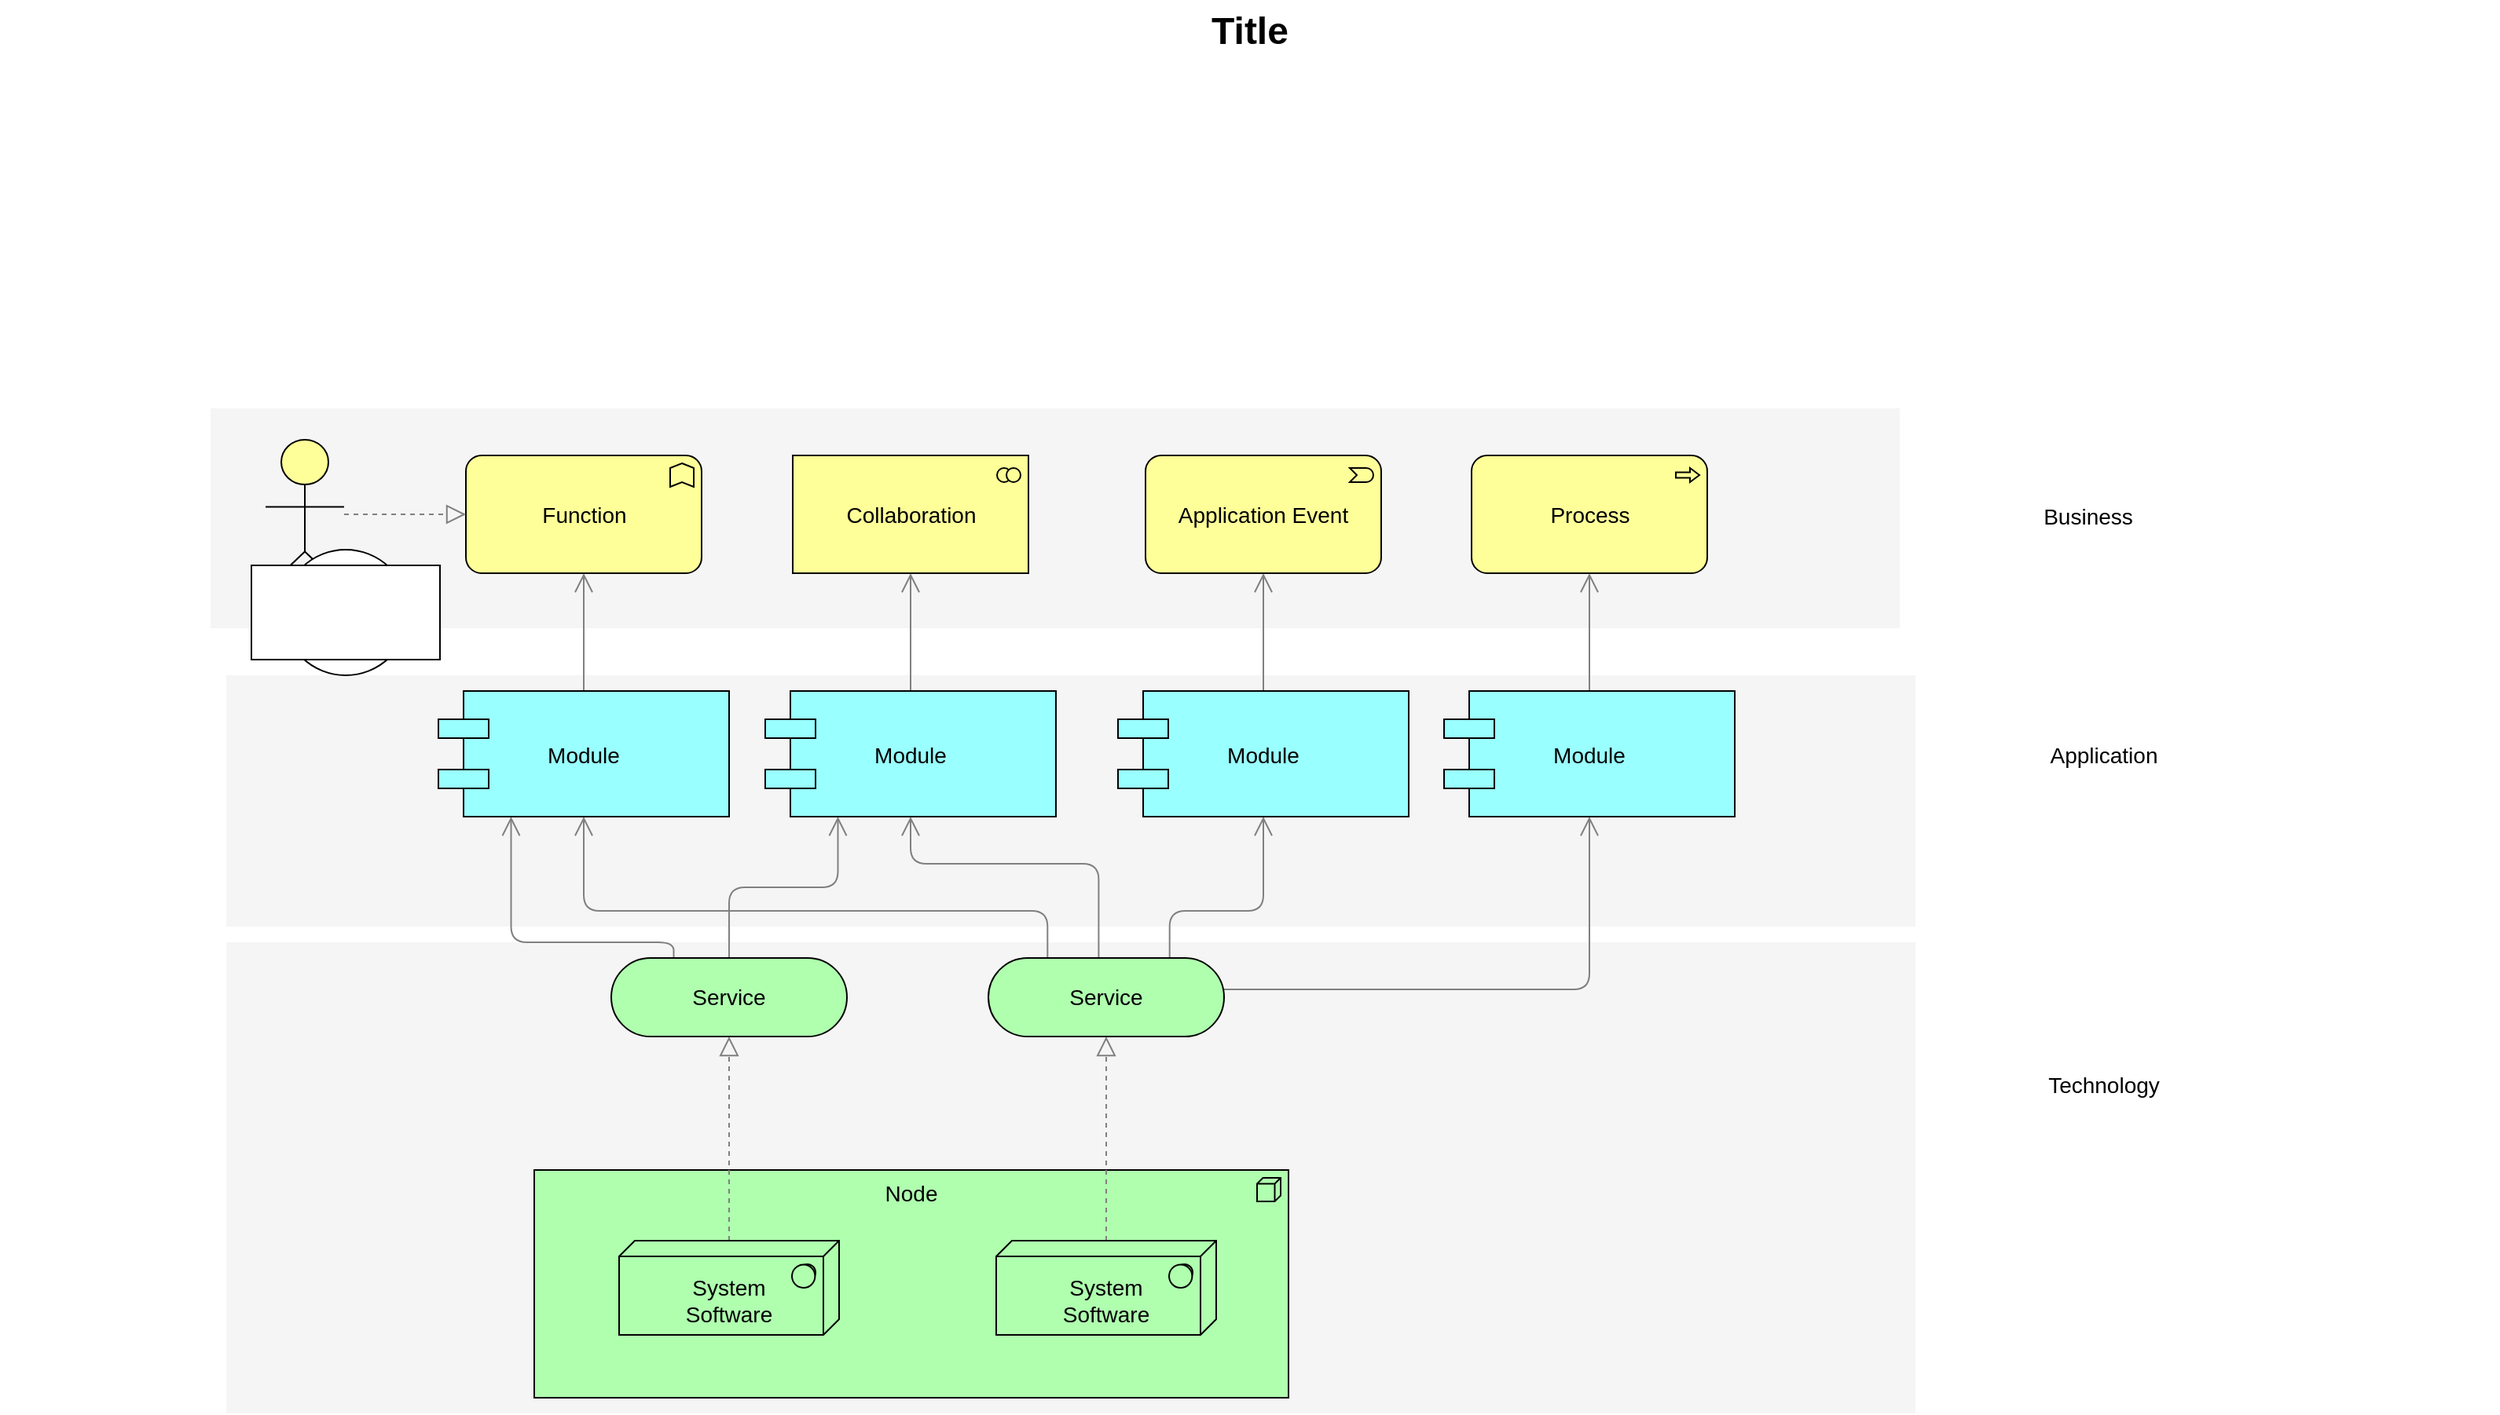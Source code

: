 <mxfile version="14.2.4" type="github">
  <diagram id="6I0OCvxSQrVGMHxT2VVA" name="Page-1">
    <mxGraphModel dx="868" dy="435" grid="1" gridSize="10" guides="1" tooltips="1" connect="1" arrows="1" fold="1" page="1" pageScale="1" pageWidth="850" pageHeight="1100" math="0" shadow="0">
      <root>
        <mxCell id="0" />
        <mxCell id="1" parent="0" />
        <mxCell id="dKdSaXE48SgPbhcamS2K-30" value="" style="whiteSpace=wrap;html=1;strokeColor=none;strokeWidth=1;fillColor=#f5f5f5;fontSize=14;" parent="1" vertex="1">
          <mxGeometry x="194" y="670" width="1075" height="300" as="geometry" />
        </mxCell>
        <mxCell id="dKdSaXE48SgPbhcamS2K-31" value="" style="whiteSpace=wrap;html=1;strokeColor=none;strokeWidth=1;fillColor=#f5f5f5;fontSize=14;" parent="1" vertex="1">
          <mxGeometry x="194" y="500" width="1075" height="160" as="geometry" />
        </mxCell>
        <mxCell id="dKdSaXE48SgPbhcamS2K-32" value="" style="whiteSpace=wrap;html=1;strokeColor=none;strokeWidth=1;fillColor=#f5f5f5;fontSize=14;" parent="1" vertex="1">
          <mxGeometry x="184" y="330" width="1075" height="140" as="geometry" />
        </mxCell>
        <mxCell id="dKdSaXE48SgPbhcamS2K-33" value="Node" style="html=1;whiteSpace=wrap;fillColor=#AFFFAF;shape=mxgraph.archimate3.application;appType=node;archiType=square;fontSize=14;verticalAlign=top;" parent="1" vertex="1">
          <mxGeometry x="390" y="815" width="480" height="145" as="geometry" />
        </mxCell>
        <mxCell id="dKdSaXE48SgPbhcamS2K-34" style="edgeStyle=elbowEdgeStyle;rounded=1;elbow=vertical;html=1;startSize=10;endArrow=block;endFill=0;endSize=10;jettySize=auto;orthogonalLoop=1;strokeColor=#808080;fontSize=14;dashed=1;" parent="1" source="dKdSaXE48SgPbhcamS2K-35" target="dKdSaXE48SgPbhcamS2K-40" edge="1">
          <mxGeometry relative="1" as="geometry" />
        </mxCell>
        <mxCell id="dKdSaXE48SgPbhcamS2K-35" value="&lt;div&gt;&lt;br&gt;&lt;/div&gt;System&lt;div&gt;Software&lt;/div&gt;" style="html=1;whiteSpace=wrap;fillColor=#AFFFAF;shape=mxgraph.archimate3.tech;techType=sysSw;fontSize=14;" parent="1" vertex="1">
          <mxGeometry x="444" y="860" width="140" height="60" as="geometry" />
        </mxCell>
        <mxCell id="dKdSaXE48SgPbhcamS2K-36" style="edgeStyle=elbowEdgeStyle;rounded=1;elbow=vertical;html=1;startSize=10;endArrow=block;endFill=0;endSize=10;jettySize=auto;orthogonalLoop=1;strokeColor=#808080;fontSize=14;dashed=1;" parent="1" source="dKdSaXE48SgPbhcamS2K-37" target="dKdSaXE48SgPbhcamS2K-45" edge="1">
          <mxGeometry relative="1" as="geometry" />
        </mxCell>
        <mxCell id="dKdSaXE48SgPbhcamS2K-37" value="&lt;div&gt;&lt;br&gt;&lt;/div&gt;&lt;div&gt;&lt;span&gt;System&lt;/span&gt;&lt;div&gt;Software&lt;/div&gt;&lt;/div&gt;" style="html=1;whiteSpace=wrap;fillColor=#AFFFAF;shape=mxgraph.archimate3.tech;techType=sysSw;fontSize=14;" parent="1" vertex="1">
          <mxGeometry x="684" y="860" width="140" height="60" as="geometry" />
        </mxCell>
        <mxCell id="dKdSaXE48SgPbhcamS2K-38" style="edgeStyle=elbowEdgeStyle;rounded=1;elbow=vertical;html=1;startSize=10;endArrow=open;endFill=0;endSize=10;jettySize=auto;orthogonalLoop=1;strokeColor=#808080;fontSize=14;entryX=0.25;entryY=1;" parent="1" source="dKdSaXE48SgPbhcamS2K-40" target="dKdSaXE48SgPbhcamS2K-49" edge="1">
          <mxGeometry relative="1" as="geometry" />
        </mxCell>
        <mxCell id="dKdSaXE48SgPbhcamS2K-39" style="edgeStyle=elbowEdgeStyle;rounded=1;elbow=vertical;html=1;startSize=10;endArrow=open;endFill=0;endSize=10;jettySize=auto;orthogonalLoop=1;strokeColor=#808080;fontSize=14;entryX=0.25;entryY=1;exitX=0.265;exitY=0.007;exitPerimeter=0;" parent="1" source="dKdSaXE48SgPbhcamS2K-40" target="dKdSaXE48SgPbhcamS2K-47" edge="1">
          <mxGeometry relative="1" as="geometry">
            <Array as="points">
              <mxPoint x="422" y="670" />
            </Array>
          </mxGeometry>
        </mxCell>
        <mxCell id="dKdSaXE48SgPbhcamS2K-40" value="Service" style="html=1;whiteSpace=wrap;fillColor=#AFFFAF;shape=mxgraph.archimate3.service;fontSize=14;" parent="1" vertex="1">
          <mxGeometry x="439" y="680" width="150" height="50" as="geometry" />
        </mxCell>
        <mxCell id="dKdSaXE48SgPbhcamS2K-41" style="edgeStyle=elbowEdgeStyle;rounded=1;elbow=vertical;html=1;startSize=10;endArrow=open;endFill=0;endSize=10;jettySize=auto;orthogonalLoop=1;strokeColor=#808080;fontSize=14;" parent="1" source="dKdSaXE48SgPbhcamS2K-45" target="dKdSaXE48SgPbhcamS2K-53" edge="1">
          <mxGeometry relative="1" as="geometry">
            <Array as="points">
              <mxPoint x="909" y="700" />
            </Array>
          </mxGeometry>
        </mxCell>
        <mxCell id="dKdSaXE48SgPbhcamS2K-42" style="edgeStyle=elbowEdgeStyle;rounded=1;elbow=vertical;html=1;startSize=10;endArrow=open;endFill=0;endSize=10;jettySize=auto;orthogonalLoop=1;strokeColor=#808080;fontSize=14;entryX=0.5;entryY=1;exitX=0.769;exitY=0.025;exitPerimeter=0;" parent="1" source="dKdSaXE48SgPbhcamS2K-45" target="dKdSaXE48SgPbhcamS2K-51" edge="1">
          <mxGeometry relative="1" as="geometry">
            <Array as="points">
              <mxPoint x="809" y="650" />
            </Array>
          </mxGeometry>
        </mxCell>
        <mxCell id="dKdSaXE48SgPbhcamS2K-43" style="edgeStyle=elbowEdgeStyle;rounded=1;elbow=vertical;html=1;startSize=10;endArrow=open;endFill=0;endSize=10;jettySize=auto;orthogonalLoop=1;strokeColor=#808080;fontSize=14;entryX=0.5;entryY=1;exitX=0.468;exitY=0.025;exitPerimeter=0;" parent="1" source="dKdSaXE48SgPbhcamS2K-45" target="dKdSaXE48SgPbhcamS2K-49" edge="1">
          <mxGeometry relative="1" as="geometry">
            <Array as="points">
              <mxPoint x="699" y="620" />
            </Array>
          </mxGeometry>
        </mxCell>
        <mxCell id="dKdSaXE48SgPbhcamS2K-44" style="edgeStyle=elbowEdgeStyle;rounded=1;elbow=vertical;html=1;startSize=10;endArrow=open;endFill=0;endSize=10;jettySize=auto;orthogonalLoop=1;strokeColor=#808080;fontSize=14;exitX=0.251;exitY=0.002;exitPerimeter=0;" parent="1" source="dKdSaXE48SgPbhcamS2K-45" target="dKdSaXE48SgPbhcamS2K-47" edge="1">
          <mxGeometry relative="1" as="geometry">
            <Array as="points">
              <mxPoint x="589" y="650" />
            </Array>
          </mxGeometry>
        </mxCell>
        <mxCell id="dKdSaXE48SgPbhcamS2K-45" value="Service" style="html=1;whiteSpace=wrap;fillColor=#AFFFAF;shape=mxgraph.archimate3.service;fontSize=14;" parent="1" vertex="1">
          <mxGeometry x="679" y="680" width="150" height="50" as="geometry" />
        </mxCell>
        <mxCell id="dKdSaXE48SgPbhcamS2K-46" style="edgeStyle=elbowEdgeStyle;rounded=1;elbow=vertical;html=1;startSize=10;endArrow=open;endFill=0;endSize=10;jettySize=auto;orthogonalLoop=1;strokeColor=#808080;fontSize=14;" parent="1" source="dKdSaXE48SgPbhcamS2K-47" target="dKdSaXE48SgPbhcamS2K-54" edge="1">
          <mxGeometry relative="1" as="geometry" />
        </mxCell>
        <mxCell id="dKdSaXE48SgPbhcamS2K-47" value="Module" style="shape=component;align=center;fillColor=#99ffff;gradientColor=none;fontSize=14;" parent="1" vertex="1">
          <mxGeometry x="329" y="510" width="185" height="80" as="geometry" />
        </mxCell>
        <mxCell id="dKdSaXE48SgPbhcamS2K-48" style="edgeStyle=elbowEdgeStyle;rounded=1;elbow=vertical;html=1;startSize=10;endArrow=open;endFill=0;endSize=10;jettySize=auto;orthogonalLoop=1;strokeColor=#808080;fontSize=14;" parent="1" source="dKdSaXE48SgPbhcamS2K-49" target="dKdSaXE48SgPbhcamS2K-55" edge="1">
          <mxGeometry relative="1" as="geometry" />
        </mxCell>
        <mxCell id="dKdSaXE48SgPbhcamS2K-49" value="Module" style="shape=component;align=center;fillColor=#99ffff;gradientColor=none;fontSize=14;" parent="1" vertex="1">
          <mxGeometry x="537" y="510" width="185" height="80" as="geometry" />
        </mxCell>
        <mxCell id="dKdSaXE48SgPbhcamS2K-50" style="edgeStyle=elbowEdgeStyle;rounded=1;elbow=vertical;html=1;startSize=10;endArrow=open;endFill=0;endSize=10;jettySize=auto;orthogonalLoop=1;strokeColor=#808080;fontSize=14;" parent="1" source="dKdSaXE48SgPbhcamS2K-51" target="dKdSaXE48SgPbhcamS2K-56" edge="1">
          <mxGeometry relative="1" as="geometry" />
        </mxCell>
        <mxCell id="dKdSaXE48SgPbhcamS2K-51" value="Module" style="shape=component;align=center;fillColor=#99ffff;gradientColor=none;fontSize=14;" parent="1" vertex="1">
          <mxGeometry x="761.5" y="510" width="185" height="80" as="geometry" />
        </mxCell>
        <mxCell id="dKdSaXE48SgPbhcamS2K-52" style="edgeStyle=elbowEdgeStyle;rounded=1;elbow=vertical;html=1;startSize=10;endArrow=open;endFill=0;endSize=10;jettySize=auto;orthogonalLoop=1;strokeColor=#808080;fontSize=14;" parent="1" source="dKdSaXE48SgPbhcamS2K-53" target="dKdSaXE48SgPbhcamS2K-57" edge="1">
          <mxGeometry relative="1" as="geometry" />
        </mxCell>
        <mxCell id="dKdSaXE48SgPbhcamS2K-53" value="Module" style="shape=component;align=center;fillColor=#99ffff;gradientColor=none;fontSize=14;" parent="1" vertex="1">
          <mxGeometry x="969" y="510" width="185" height="80" as="geometry" />
        </mxCell>
        <mxCell id="dKdSaXE48SgPbhcamS2K-54" value="Function" style="html=1;whiteSpace=wrap;fillColor=#ffff99;shape=mxgraph.archimate3.application;appType=func;archiType=rounded;fontSize=14;" parent="1" vertex="1">
          <mxGeometry x="346.5" y="360" width="150" height="75" as="geometry" />
        </mxCell>
        <mxCell id="dKdSaXE48SgPbhcamS2K-55" value="Collaboration" style="html=1;whiteSpace=wrap;fillColor=#ffff99;shape=mxgraph.archimate3.application;appType=collab;archiType=square;fontSize=14;" parent="1" vertex="1">
          <mxGeometry x="554.5" y="360" width="150" height="75" as="geometry" />
        </mxCell>
        <mxCell id="dKdSaXE48SgPbhcamS2K-56" value="Application Event" style="html=1;whiteSpace=wrap;fillColor=#ffff99;shape=mxgraph.archimate3.application;appType=event;archiType=rounded;fontSize=14;" parent="1" vertex="1">
          <mxGeometry x="779" y="360" width="150" height="75" as="geometry" />
        </mxCell>
        <mxCell id="dKdSaXE48SgPbhcamS2K-57" value="Process" style="html=1;whiteSpace=wrap;fillColor=#ffff99;shape=mxgraph.archimate3.application;appType=proc;archiType=rounded;fontSize=14;" parent="1" vertex="1">
          <mxGeometry x="986.5" y="360" width="150" height="75" as="geometry" />
        </mxCell>
        <mxCell id="dKdSaXE48SgPbhcamS2K-58" value="Technology" style="text;html=1;strokeColor=none;fillColor=none;align=center;verticalAlign=middle;whiteSpace=wrap;fontSize=14;" parent="1" vertex="1">
          <mxGeometry x="1269" y="751" width="240" height="20" as="geometry" />
        </mxCell>
        <mxCell id="dKdSaXE48SgPbhcamS2K-59" value="Application" style="text;html=1;strokeColor=none;fillColor=none;align=center;verticalAlign=middle;whiteSpace=wrap;fontSize=14;" parent="1" vertex="1">
          <mxGeometry x="1269" y="541" width="240" height="20" as="geometry" />
        </mxCell>
        <mxCell id="dKdSaXE48SgPbhcamS2K-60" value="Business" style="text;html=1;strokeColor=none;fillColor=none;align=center;verticalAlign=middle;whiteSpace=wrap;fontSize=14;" parent="1" vertex="1">
          <mxGeometry x="1259" y="389" width="240" height="20" as="geometry" />
        </mxCell>
        <mxCell id="dKdSaXE48SgPbhcamS2K-61" style="edgeStyle=elbowEdgeStyle;rounded=1;elbow=vertical;html=1;dashed=1;startSize=10;endArrow=block;endFill=0;endSize=10;jettySize=auto;orthogonalLoop=1;strokeColor=#808080;fontSize=14;" parent="1" source="dKdSaXE48SgPbhcamS2K-62" target="dKdSaXE48SgPbhcamS2K-54" edge="1">
          <mxGeometry relative="1" as="geometry" />
        </mxCell>
        <mxCell id="dKdSaXE48SgPbhcamS2K-62" value="" style="html=1;whiteSpace=wrap;fillColor=#ffff99;shape=mxgraph.archimate3.actor;fontSize=14;" parent="1" vertex="1">
          <mxGeometry x="219" y="350" width="50" height="95" as="geometry" />
        </mxCell>
        <mxCell id="dKdSaXE48SgPbhcamS2K-63" value="Title" style="text;strokeColor=none;fillColor=none;html=1;fontSize=24;fontStyle=1;verticalAlign=middle;align=center;" parent="1" vertex="1">
          <mxGeometry x="50" y="70" width="1590" height="40" as="geometry" />
        </mxCell>
        <mxCell id="OlKkUIRZAWgo9Pd6lb2b-1" value="" style="ellipse;whiteSpace=wrap;html=1;" vertex="1" parent="1">
          <mxGeometry x="230" y="420" width="80" height="80" as="geometry" />
        </mxCell>
        <mxCell id="OlKkUIRZAWgo9Pd6lb2b-2" value="" style="whiteSpace=wrap;html=1;" vertex="1" parent="1">
          <mxGeometry x="210" y="430" width="120" height="60" as="geometry" />
        </mxCell>
        <mxCell id="OlKkUIRZAWgo9Pd6lb2b-4" value="" style="shape=image;imageAspect=0;aspect=fixed;verticalLabelPosition=bottom;verticalAlign=top;image=https://www.w3cschool.cn/attachments/image/20171102/1509613121890971.png;" vertex="1" parent="1">
          <mxGeometry x="110" y="730" width="156.25" height="100" as="geometry" />
        </mxCell>
      </root>
    </mxGraphModel>
  </diagram>
</mxfile>
